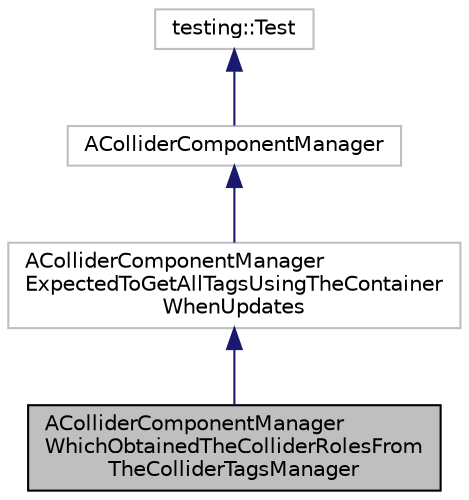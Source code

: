 digraph "AColliderComponentManagerWhichObtainedTheColliderRolesFromTheColliderTagsManager"
{
 // LATEX_PDF_SIZE
  edge [fontname="Helvetica",fontsize="10",labelfontname="Helvetica",labelfontsize="10"];
  node [fontname="Helvetica",fontsize="10",shape=record];
  Node1 [label="AColliderComponentManager\lWhichObtainedTheColliderRolesFrom\lTheColliderTagsManager",height=0.2,width=0.4,color="black", fillcolor="grey75", style="filled", fontcolor="black",tooltip=" "];
  Node2 -> Node1 [dir="back",color="midnightblue",fontsize="10",style="solid",fontname="Helvetica"];
  Node2 [label="AColliderComponentManager\lExpectedToGetAllTagsUsingTheContainer\lWhenUpdates",height=0.2,width=0.4,color="grey75", fillcolor="white", style="filled",URL="$struct_a_collider_component_manager_expected_to_get_all_tags_using_the_container_when_updates.html",tooltip=" "];
  Node3 -> Node2 [dir="back",color="midnightblue",fontsize="10",style="solid",fontname="Helvetica"];
  Node3 [label="AColliderComponentManager",height=0.2,width=0.4,color="grey75", fillcolor="white", style="filled",URL="$struct_a_collider_component_manager.html",tooltip=" "];
  Node4 -> Node3 [dir="back",color="midnightblue",fontsize="10",style="solid",fontname="Helvetica"];
  Node4 [label="testing::Test",height=0.2,width=0.4,color="grey75", fillcolor="white", style="filled",tooltip=" "];
}
